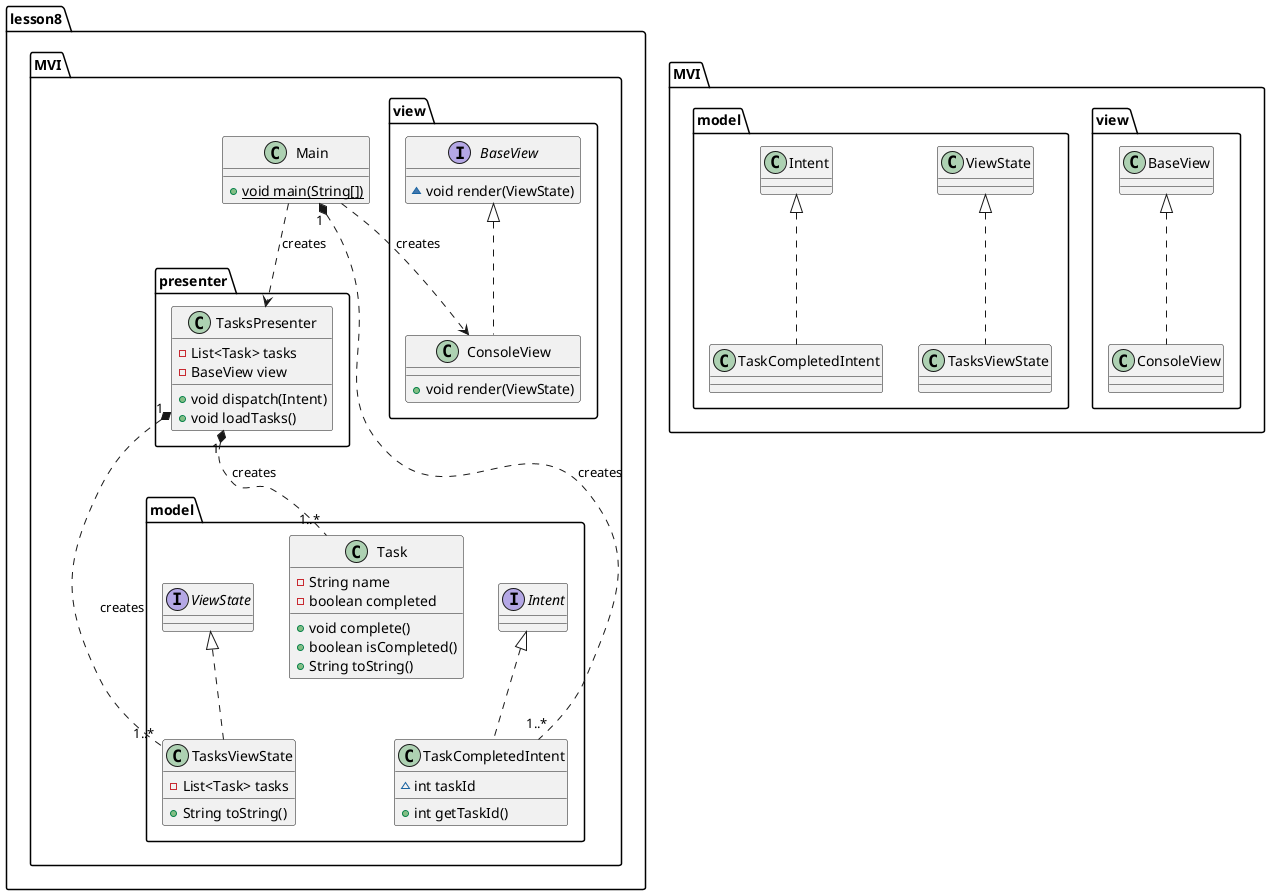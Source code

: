 @startuml
interface lesson8.MVI.model.ViewState {
}
class lesson8.MVI.Main {
+ {static} void main(String[])
}
class lesson8.MVI.presenter.TasksPresenter {
- List<Task> tasks
- BaseView view
+ void dispatch(Intent)
+ void loadTasks()
}
class lesson8.MVI.model.TasksViewState {
- List<Task> tasks
+ String toString()
}
class lesson8.MVI.model.Task {
- String name
- boolean completed
+ void complete()
+ boolean isCompleted()
+ String toString()
}
interface lesson8.MVI.view.BaseView {
~ void render(ViewState)
}
class lesson8.MVI.model.TaskCompletedIntent {
~ int taskId
+ int getTaskId()
}
interface lesson8.MVI.model.Intent {
}
class lesson8.MVI.view.ConsoleView {
+ void render(ViewState)
}


lesson8.MVI.model.ViewState <|.. lesson8.MVI.model.TasksViewState
lesson8.MVI.model.Intent <|.. lesson8.MVI.model.TaskCompletedIntent
lesson8.MVI.view.BaseView <|.. lesson8.MVI.view.ConsoleView

MVI.view.BaseView <|.. MVI.view.ConsoleView
MVI.model.ViewState <|.. MVI.model.TasksViewState
MVI.model.Intent <|.. MVI.model.TaskCompletedIntent

lesson8.MVI.Main ..> lesson8.MVI.view.ConsoleView : creates
lesson8.MVI.Main ..> lesson8.MVI.presenter.TasksPresenter : creates
lesson8.MVI.presenter.TasksPresenter "1" *.. "1..*" lesson8.MVI.model.Task : creates
lesson8.MVI.Main "1" *.. "1..*" lesson8.MVI.model.TaskCompletedIntent: creates
lesson8.MVI.presenter.TasksPresenter "1" *.. "1..*" lesson8.MVI.model.TasksViewState : creates
@enduml